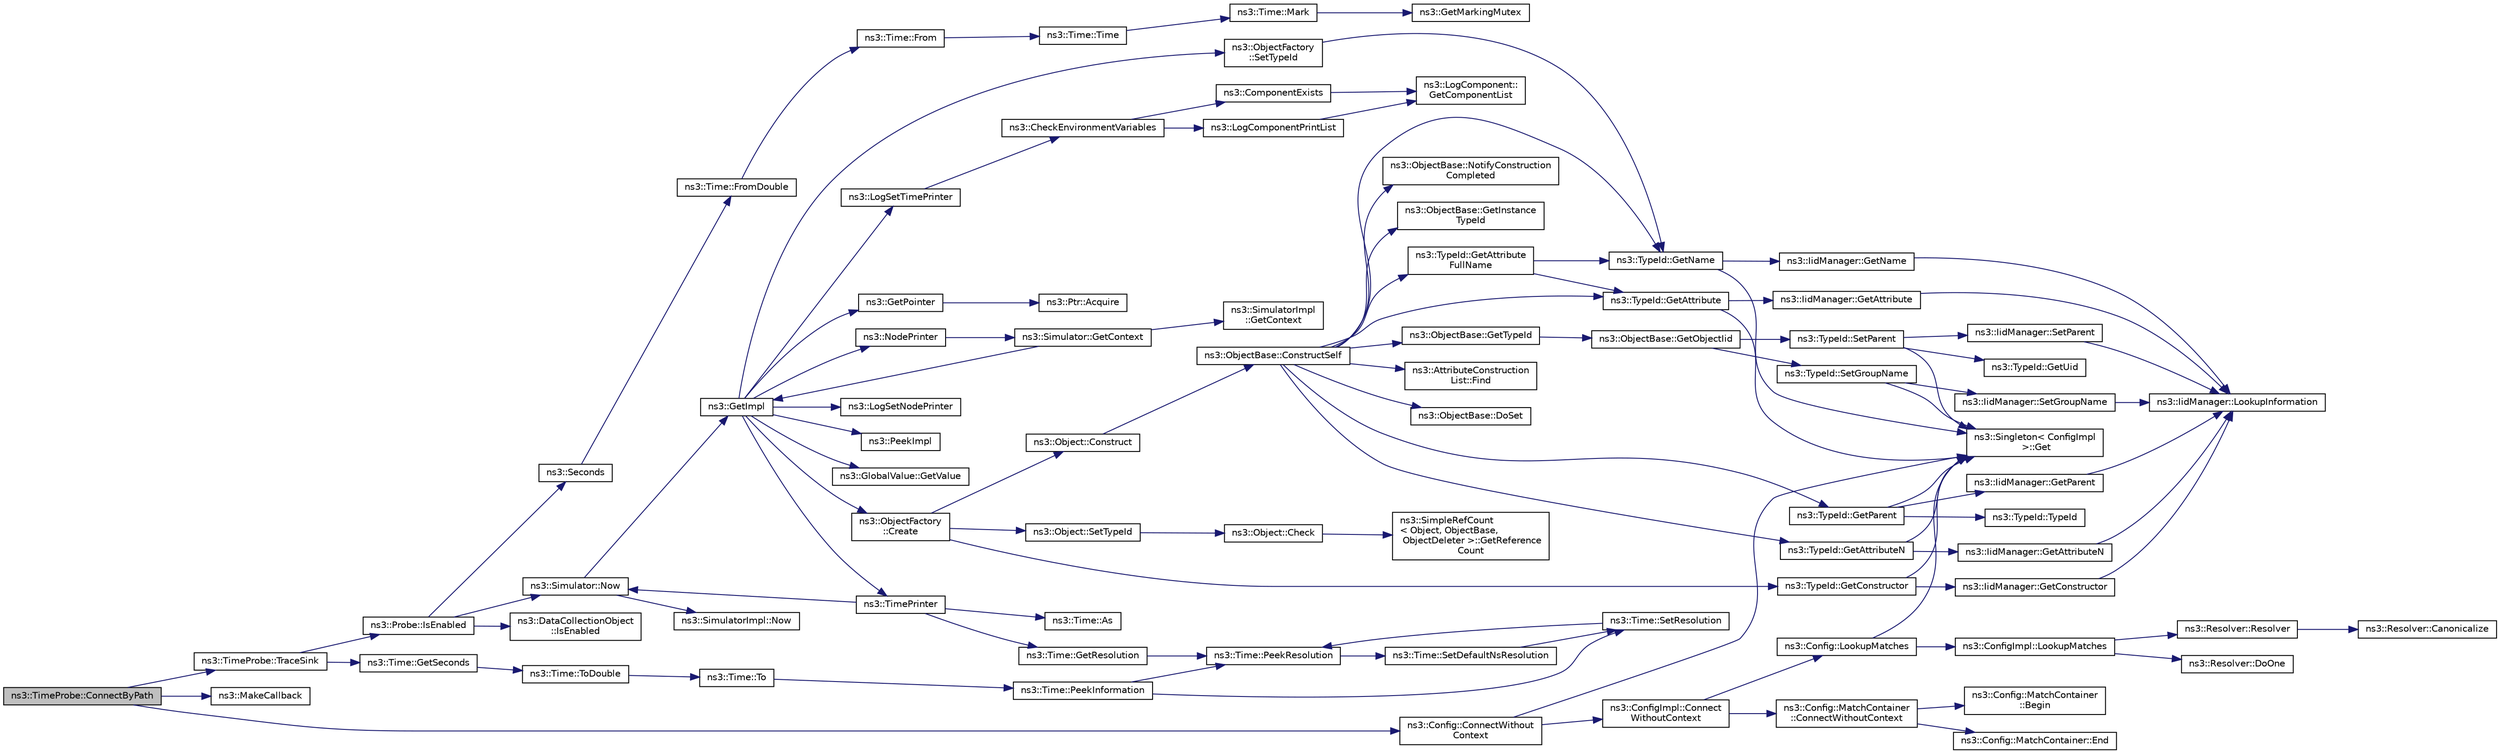 digraph "ns3::TimeProbe::ConnectByPath"
{
  edge [fontname="Helvetica",fontsize="10",labelfontname="Helvetica",labelfontsize="10"];
  node [fontname="Helvetica",fontsize="10",shape=record];
  rankdir="LR";
  Node1 [label="ns3::TimeProbe::ConnectByPath",height=0.2,width=0.4,color="black", fillcolor="grey75", style="filled", fontcolor="black"];
  Node1 -> Node2 [color="midnightblue",fontsize="10",style="solid"];
  Node2 [label="ns3::Config::ConnectWithout\lContext",height=0.2,width=0.4,color="black", fillcolor="white", style="filled",URL="$d1/d44/group__config.html#gaa2f896aa7021f95fffabc80b2ec22e08"];
  Node2 -> Node3 [color="midnightblue",fontsize="10",style="solid"];
  Node3 [label="ns3::Singleton\< ConfigImpl\l \>::Get",height=0.2,width=0.4,color="black", fillcolor="white", style="filled",URL="$d8/d77/classns3_1_1Singleton.html#a80a2cd3c25a27ea72add7a9f7a141ffa"];
  Node2 -> Node4 [color="midnightblue",fontsize="10",style="solid"];
  Node4 [label="ns3::ConfigImpl::Connect\lWithoutContext",height=0.2,width=0.4,color="black", fillcolor="white", style="filled",URL="$d1/dbd/classns3_1_1ConfigImpl.html#aa0db4dcd16fd336f39054a21634f6989"];
  Node4 -> Node5 [color="midnightblue",fontsize="10",style="solid"];
  Node5 [label="ns3::Config::LookupMatches",height=0.2,width=0.4,color="black", fillcolor="white", style="filled",URL="$d1/d44/group__config.html#ga74aeb63f8f50b4a98043351552ef7db6"];
  Node5 -> Node3 [color="midnightblue",fontsize="10",style="solid"];
  Node5 -> Node6 [color="midnightblue",fontsize="10",style="solid"];
  Node6 [label="ns3::ConfigImpl::LookupMatches",height=0.2,width=0.4,color="black", fillcolor="white", style="filled",URL="$d1/dbd/classns3_1_1ConfigImpl.html#a15729299768695aa09a7ac0ba2c3b7e9"];
  Node6 -> Node7 [color="midnightblue",fontsize="10",style="solid"];
  Node7 [label="ns3::Resolver::Resolver",height=0.2,width=0.4,color="black", fillcolor="white", style="filled",URL="$d4/dc4/classns3_1_1Resolver.html#aacc39f1f92a6a127e71210936f7f7d35"];
  Node7 -> Node8 [color="midnightblue",fontsize="10",style="solid"];
  Node8 [label="ns3::Resolver::Canonicalize",height=0.2,width=0.4,color="black", fillcolor="white", style="filled",URL="$d4/dc4/classns3_1_1Resolver.html#a17e3b2dbd56da7d36782f3926713b48f"];
  Node6 -> Node9 [color="midnightblue",fontsize="10",style="solid"];
  Node9 [label="ns3::Resolver::DoOne",height=0.2,width=0.4,color="black", fillcolor="white", style="filled",URL="$d4/dc4/classns3_1_1Resolver.html#afba9f35df8976f26b6de7be7350a49d4"];
  Node4 -> Node10 [color="midnightblue",fontsize="10",style="solid"];
  Node10 [label="ns3::Config::MatchContainer\l::ConnectWithoutContext",height=0.2,width=0.4,color="black", fillcolor="white", style="filled",URL="$d5/d7e/classns3_1_1Config_1_1MatchContainer.html#abde4278558c2fca751704264381e75da"];
  Node10 -> Node11 [color="midnightblue",fontsize="10",style="solid"];
  Node11 [label="ns3::Config::MatchContainer\l::Begin",height=0.2,width=0.4,color="black", fillcolor="white", style="filled",URL="$d5/d7e/classns3_1_1Config_1_1MatchContainer.html#a2e43e17fd626a590ec5f53e6fea4fcbd"];
  Node10 -> Node12 [color="midnightblue",fontsize="10",style="solid"];
  Node12 [label="ns3::Config::MatchContainer::End",height=0.2,width=0.4,color="black", fillcolor="white", style="filled",URL="$d5/d7e/classns3_1_1Config_1_1MatchContainer.html#a2d1d324e932a984033ffdf1a61784d9c"];
  Node1 -> Node13 [color="midnightblue",fontsize="10",style="solid"];
  Node13 [label="ns3::MakeCallback",height=0.2,width=0.4,color="black", fillcolor="white", style="filled",URL="$dd/de0/group__makecallbackmemptr.html#ga9376283685aa99d204048d6a4b7610a4"];
  Node1 -> Node14 [color="midnightblue",fontsize="10",style="solid"];
  Node14 [label="ns3::TimeProbe::TraceSink",height=0.2,width=0.4,color="black", fillcolor="white", style="filled",URL="$d1/d0e/classns3_1_1TimeProbe.html#ac9f1814c0ed93f901d67fe6a08f0a7f4",tooltip="Method to connect to an underlying ns3::TraceSource of type Time. "];
  Node14 -> Node15 [color="midnightblue",fontsize="10",style="solid"];
  Node15 [label="ns3::Time::GetSeconds",height=0.2,width=0.4,color="black", fillcolor="white", style="filled",URL="$dc/d04/classns3_1_1Time.html#a8f20d5c3b0902d7b4320982f340b57c8"];
  Node15 -> Node16 [color="midnightblue",fontsize="10",style="solid"];
  Node16 [label="ns3::Time::ToDouble",height=0.2,width=0.4,color="black", fillcolor="white", style="filled",URL="$dc/d04/classns3_1_1Time.html#a5fc320666cc3f9b379e64e9263e332b3"];
  Node16 -> Node17 [color="midnightblue",fontsize="10",style="solid"];
  Node17 [label="ns3::Time::To",height=0.2,width=0.4,color="black", fillcolor="white", style="filled",URL="$dc/d04/classns3_1_1Time.html#a04904d9cb915f816b62df3d4e65ce78c"];
  Node17 -> Node18 [color="midnightblue",fontsize="10",style="solid"];
  Node18 [label="ns3::Time::PeekInformation",height=0.2,width=0.4,color="black", fillcolor="white", style="filled",URL="$dc/d04/classns3_1_1Time.html#a0b023c55c20582aa7c1781aacf128034"];
  Node18 -> Node19 [color="midnightblue",fontsize="10",style="solid"];
  Node19 [label="ns3::Time::PeekResolution",height=0.2,width=0.4,color="black", fillcolor="white", style="filled",URL="$dc/d04/classns3_1_1Time.html#a963e53522278fcbdf1ab9f7adbd0f5d6"];
  Node19 -> Node20 [color="midnightblue",fontsize="10",style="solid"];
  Node20 [label="ns3::Time::SetDefaultNsResolution",height=0.2,width=0.4,color="black", fillcolor="white", style="filled",URL="$dc/d04/classns3_1_1Time.html#a6a872e62f71dfa817fef2c549473d980"];
  Node20 -> Node21 [color="midnightblue",fontsize="10",style="solid"];
  Node21 [label="ns3::Time::SetResolution",height=0.2,width=0.4,color="black", fillcolor="white", style="filled",URL="$dc/d04/classns3_1_1Time.html#ac89165ba7715b66017a49c718f4aef09"];
  Node21 -> Node19 [color="midnightblue",fontsize="10",style="solid"];
  Node18 -> Node21 [color="midnightblue",fontsize="10",style="solid"];
  Node14 -> Node22 [color="midnightblue",fontsize="10",style="solid"];
  Node22 [label="ns3::Probe::IsEnabled",height=0.2,width=0.4,color="black", fillcolor="white", style="filled",URL="$de/d72/classns3_1_1Probe.html#a201d605485aaa1c96b973656d6eb56eb"];
  Node22 -> Node23 [color="midnightblue",fontsize="10",style="solid"];
  Node23 [label="ns3::DataCollectionObject\l::IsEnabled",height=0.2,width=0.4,color="black", fillcolor="white", style="filled",URL="$db/d92/classns3_1_1DataCollectionObject.html#aec77bad969d0ea340761535a2c58b3c9",tooltip="Check the status of an individual object. "];
  Node22 -> Node24 [color="midnightblue",fontsize="10",style="solid"];
  Node24 [label="ns3::Simulator::Now",height=0.2,width=0.4,color="black", fillcolor="white", style="filled",URL="$d7/deb/classns3_1_1Simulator.html#ac3178fa975b419f7875e7105be122800"];
  Node24 -> Node25 [color="midnightblue",fontsize="10",style="solid"];
  Node25 [label="ns3::GetImpl",height=0.2,width=0.4,color="black", fillcolor="white", style="filled",URL="$d4/d8b/group__simulator.html#ga42eb4eddad41528d4d99794a3dae3fd0",tooltip="Get the SimulatorImpl singleton. "];
  Node25 -> Node26 [color="midnightblue",fontsize="10",style="solid"];
  Node26 [label="ns3::PeekImpl",height=0.2,width=0.4,color="black", fillcolor="white", style="filled",URL="$d4/d8b/group__simulator.html#ga233c5c38de117e4e4a5a9cd168694792",tooltip="Get the static SimulatorImpl instance. "];
  Node25 -> Node27 [color="midnightblue",fontsize="10",style="solid"];
  Node27 [label="ns3::GlobalValue::GetValue",height=0.2,width=0.4,color="black", fillcolor="white", style="filled",URL="$dc/d02/classns3_1_1GlobalValue.html#aa33773cb952ba3c285a03ae2c4769b84"];
  Node25 -> Node28 [color="midnightblue",fontsize="10",style="solid"];
  Node28 [label="ns3::ObjectFactory\l::SetTypeId",height=0.2,width=0.4,color="black", fillcolor="white", style="filled",URL="$d5/d0d/classns3_1_1ObjectFactory.html#a77dcd099064038a1eb7a6b8251229ec3"];
  Node28 -> Node29 [color="midnightblue",fontsize="10",style="solid"];
  Node29 [label="ns3::TypeId::GetName",height=0.2,width=0.4,color="black", fillcolor="white", style="filled",URL="$d6/d11/classns3_1_1TypeId.html#aa3c41c79ae428b3cb396a9c6bb3ef314"];
  Node29 -> Node3 [color="midnightblue",fontsize="10",style="solid"];
  Node29 -> Node30 [color="midnightblue",fontsize="10",style="solid"];
  Node30 [label="ns3::IidManager::GetName",height=0.2,width=0.4,color="black", fillcolor="white", style="filled",URL="$d4/d1c/classns3_1_1IidManager.html#a5d68d0f0f44594dcdec239dbdb5bf53c"];
  Node30 -> Node31 [color="midnightblue",fontsize="10",style="solid"];
  Node31 [label="ns3::IidManager::LookupInformation",height=0.2,width=0.4,color="black", fillcolor="white", style="filled",URL="$d4/d1c/classns3_1_1IidManager.html#a6b1f4ba2815dba27a377e8a8db2384cf"];
  Node25 -> Node32 [color="midnightblue",fontsize="10",style="solid"];
  Node32 [label="ns3::GetPointer",height=0.2,width=0.4,color="black", fillcolor="white", style="filled",URL="$d7/d2e/namespacens3.html#ab4e173cdfd43d17c1a40d5348510a670"];
  Node32 -> Node33 [color="midnightblue",fontsize="10",style="solid"];
  Node33 [label="ns3::Ptr::Acquire",height=0.2,width=0.4,color="black", fillcolor="white", style="filled",URL="$dc/d90/classns3_1_1Ptr.html#a9579b15e8c42dcdff5869d9d987562fb"];
  Node25 -> Node34 [color="midnightblue",fontsize="10",style="solid"];
  Node34 [label="ns3::ObjectFactory\l::Create",height=0.2,width=0.4,color="black", fillcolor="white", style="filled",URL="$d5/d0d/classns3_1_1ObjectFactory.html#a18152e93f0a6fe184ed7300cb31e9896"];
  Node34 -> Node35 [color="midnightblue",fontsize="10",style="solid"];
  Node35 [label="ns3::TypeId::GetConstructor",height=0.2,width=0.4,color="black", fillcolor="white", style="filled",URL="$d6/d11/classns3_1_1TypeId.html#ad9b0bc71ee7593a1ff23ff8d53938e95"];
  Node35 -> Node3 [color="midnightblue",fontsize="10",style="solid"];
  Node35 -> Node36 [color="midnightblue",fontsize="10",style="solid"];
  Node36 [label="ns3::IidManager::GetConstructor",height=0.2,width=0.4,color="black", fillcolor="white", style="filled",URL="$d4/d1c/classns3_1_1IidManager.html#ab10b30abe7efc5456b7930aab8638280"];
  Node36 -> Node31 [color="midnightblue",fontsize="10",style="solid"];
  Node34 -> Node37 [color="midnightblue",fontsize="10",style="solid"];
  Node37 [label="ns3::Object::SetTypeId",height=0.2,width=0.4,color="black", fillcolor="white", style="filled",URL="$d9/d77/classns3_1_1Object.html#a19b1ebd8ec8fe404845e665880a6c5ad"];
  Node37 -> Node38 [color="midnightblue",fontsize="10",style="solid"];
  Node38 [label="ns3::Object::Check",height=0.2,width=0.4,color="black", fillcolor="white", style="filled",URL="$d9/d77/classns3_1_1Object.html#a7e7f89fb0a81d0189cbcacee64b67e4e"];
  Node38 -> Node39 [color="midnightblue",fontsize="10",style="solid"];
  Node39 [label="ns3::SimpleRefCount\l\< Object, ObjectBase,\l ObjectDeleter \>::GetReference\lCount",height=0.2,width=0.4,color="black", fillcolor="white", style="filled",URL="$da/da1/classns3_1_1SimpleRefCount.html#a05378396c93bcc7d6bf78a9ee9ae9cca"];
  Node34 -> Node40 [color="midnightblue",fontsize="10",style="solid"];
  Node40 [label="ns3::Object::Construct",height=0.2,width=0.4,color="black", fillcolor="white", style="filled",URL="$d9/d77/classns3_1_1Object.html#a636e8411dc5228771f45c9b805d348fa"];
  Node40 -> Node41 [color="midnightblue",fontsize="10",style="solid"];
  Node41 [label="ns3::ObjectBase::ConstructSelf",height=0.2,width=0.4,color="black", fillcolor="white", style="filled",URL="$d2/dac/classns3_1_1ObjectBase.html#a5cda18dec6d0744cb652a3ed60056958"];
  Node41 -> Node42 [color="midnightblue",fontsize="10",style="solid"];
  Node42 [label="ns3::ObjectBase::GetInstance\lTypeId",height=0.2,width=0.4,color="black", fillcolor="white", style="filled",URL="$d2/dac/classns3_1_1ObjectBase.html#abe5b43a6f5b99a92a4c3122db31f06fb"];
  Node41 -> Node29 [color="midnightblue",fontsize="10",style="solid"];
  Node41 -> Node43 [color="midnightblue",fontsize="10",style="solid"];
  Node43 [label="ns3::TypeId::GetAttributeN",height=0.2,width=0.4,color="black", fillcolor="white", style="filled",URL="$d6/d11/classns3_1_1TypeId.html#a679c4713f613126a51eb400b345302cb"];
  Node43 -> Node3 [color="midnightblue",fontsize="10",style="solid"];
  Node43 -> Node44 [color="midnightblue",fontsize="10",style="solid"];
  Node44 [label="ns3::IidManager::GetAttributeN",height=0.2,width=0.4,color="black", fillcolor="white", style="filled",URL="$d4/d1c/classns3_1_1IidManager.html#aecf79ed6edb63647774dbfe90cc4f1e2"];
  Node44 -> Node31 [color="midnightblue",fontsize="10",style="solid"];
  Node41 -> Node45 [color="midnightblue",fontsize="10",style="solid"];
  Node45 [label="ns3::TypeId::GetAttribute",height=0.2,width=0.4,color="black", fillcolor="white", style="filled",URL="$d6/d11/classns3_1_1TypeId.html#aa1b746e64e606f94cbedda7cf89788c2"];
  Node45 -> Node3 [color="midnightblue",fontsize="10",style="solid"];
  Node45 -> Node46 [color="midnightblue",fontsize="10",style="solid"];
  Node46 [label="ns3::IidManager::GetAttribute",height=0.2,width=0.4,color="black", fillcolor="white", style="filled",URL="$d4/d1c/classns3_1_1IidManager.html#ae511907e47b48166763e60c583a5a940"];
  Node46 -> Node31 [color="midnightblue",fontsize="10",style="solid"];
  Node41 -> Node47 [color="midnightblue",fontsize="10",style="solid"];
  Node47 [label="ns3::AttributeConstruction\lList::Find",height=0.2,width=0.4,color="black", fillcolor="white", style="filled",URL="$d3/df3/classns3_1_1AttributeConstructionList.html#a22de5cf3e1bcd9dc6c7748fc911811b4"];
  Node41 -> Node48 [color="midnightblue",fontsize="10",style="solid"];
  Node48 [label="ns3::ObjectBase::DoSet",height=0.2,width=0.4,color="black", fillcolor="white", style="filled",URL="$d2/dac/classns3_1_1ObjectBase.html#afe5f2f7b2fabc99aa33f9bb434e3b695"];
  Node41 -> Node49 [color="midnightblue",fontsize="10",style="solid"];
  Node49 [label="ns3::TypeId::GetAttribute\lFullName",height=0.2,width=0.4,color="black", fillcolor="white", style="filled",URL="$d6/d11/classns3_1_1TypeId.html#a1da5483f43630ea65952099fc39944a2"];
  Node49 -> Node45 [color="midnightblue",fontsize="10",style="solid"];
  Node49 -> Node29 [color="midnightblue",fontsize="10",style="solid"];
  Node41 -> Node50 [color="midnightblue",fontsize="10",style="solid"];
  Node50 [label="ns3::TypeId::GetParent",height=0.2,width=0.4,color="black", fillcolor="white", style="filled",URL="$d6/d11/classns3_1_1TypeId.html#ac51f28398d2ef1f9a7790047c43dd22c"];
  Node50 -> Node3 [color="midnightblue",fontsize="10",style="solid"];
  Node50 -> Node51 [color="midnightblue",fontsize="10",style="solid"];
  Node51 [label="ns3::IidManager::GetParent",height=0.2,width=0.4,color="black", fillcolor="white", style="filled",URL="$d4/d1c/classns3_1_1IidManager.html#a504f9d76281bd6149556b1d15e80231d"];
  Node51 -> Node31 [color="midnightblue",fontsize="10",style="solid"];
  Node50 -> Node52 [color="midnightblue",fontsize="10",style="solid"];
  Node52 [label="ns3::TypeId::TypeId",height=0.2,width=0.4,color="black", fillcolor="white", style="filled",URL="$d6/d11/classns3_1_1TypeId.html#ab76e26690f1af4f1cffa6a72245e8928"];
  Node41 -> Node53 [color="midnightblue",fontsize="10",style="solid"];
  Node53 [label="ns3::ObjectBase::GetTypeId",height=0.2,width=0.4,color="black", fillcolor="white", style="filled",URL="$d2/dac/classns3_1_1ObjectBase.html#a2b870298ebceaaeffc9d65e15c022eac"];
  Node53 -> Node54 [color="midnightblue",fontsize="10",style="solid"];
  Node54 [label="ns3::ObjectBase::GetObjectIid",height=0.2,width=0.4,color="black", fillcolor="white", style="filled",URL="$d2/dac/classns3_1_1ObjectBase.html#a4fcfd18844c60f163c5dce52456d111b"];
  Node54 -> Node55 [color="midnightblue",fontsize="10",style="solid"];
  Node55 [label="ns3::TypeId::SetParent",height=0.2,width=0.4,color="black", fillcolor="white", style="filled",URL="$d6/d11/classns3_1_1TypeId.html#abaaca67ab7d2471067e7c275df0f7309"];
  Node55 -> Node56 [color="midnightblue",fontsize="10",style="solid"];
  Node56 [label="ns3::TypeId::GetUid",height=0.2,width=0.4,color="black", fillcolor="white", style="filled",URL="$d6/d11/classns3_1_1TypeId.html#acd3e41de6340d06299f4fd63e2ed8da0"];
  Node55 -> Node3 [color="midnightblue",fontsize="10",style="solid"];
  Node55 -> Node57 [color="midnightblue",fontsize="10",style="solid"];
  Node57 [label="ns3::IidManager::SetParent",height=0.2,width=0.4,color="black", fillcolor="white", style="filled",URL="$d4/d1c/classns3_1_1IidManager.html#a4042931260554c907699367b6811426f"];
  Node57 -> Node31 [color="midnightblue",fontsize="10",style="solid"];
  Node54 -> Node58 [color="midnightblue",fontsize="10",style="solid"];
  Node58 [label="ns3::TypeId::SetGroupName",height=0.2,width=0.4,color="black", fillcolor="white", style="filled",URL="$d6/d11/classns3_1_1TypeId.html#a87ab97caba5bbbd080b4490576f8bb40"];
  Node58 -> Node3 [color="midnightblue",fontsize="10",style="solid"];
  Node58 -> Node59 [color="midnightblue",fontsize="10",style="solid"];
  Node59 [label="ns3::IidManager::SetGroupName",height=0.2,width=0.4,color="black", fillcolor="white", style="filled",URL="$d4/d1c/classns3_1_1IidManager.html#a3bc08ad1c8a26224153caacd2def37de"];
  Node59 -> Node31 [color="midnightblue",fontsize="10",style="solid"];
  Node41 -> Node60 [color="midnightblue",fontsize="10",style="solid"];
  Node60 [label="ns3::ObjectBase::NotifyConstruction\lCompleted",height=0.2,width=0.4,color="black", fillcolor="white", style="filled",URL="$d2/dac/classns3_1_1ObjectBase.html#aa349348317dbdb62a7ee1df89db1eb8b"];
  Node25 -> Node61 [color="midnightblue",fontsize="10",style="solid"];
  Node61 [label="ns3::LogSetTimePrinter",height=0.2,width=0.4,color="black", fillcolor="white", style="filled",URL="$d7/d2e/namespacens3.html#acf6a1749b3febc5a6a5b2b8620138d80"];
  Node61 -> Node62 [color="midnightblue",fontsize="10",style="solid"];
  Node62 [label="ns3::CheckEnvironmentVariables",height=0.2,width=0.4,color="black", fillcolor="white", style="filled",URL="$d8/dff/group__logging.html#gacdc0bdeb2d8a90089d4fb09c4b8569ff"];
  Node62 -> Node63 [color="midnightblue",fontsize="10",style="solid"];
  Node63 [label="ns3::ComponentExists",height=0.2,width=0.4,color="black", fillcolor="white", style="filled",URL="$d8/dff/group__logging.html#gaadcc698770aae684c54dbd1ef4e4b37a"];
  Node63 -> Node64 [color="midnightblue",fontsize="10",style="solid"];
  Node64 [label="ns3::LogComponent::\lGetComponentList",height=0.2,width=0.4,color="black", fillcolor="white", style="filled",URL="$d9/d3f/classns3_1_1LogComponent.html#a63eb2c0fd93c30f9081443c2fd4bffe9"];
  Node62 -> Node65 [color="midnightblue",fontsize="10",style="solid"];
  Node65 [label="ns3::LogComponentPrintList",height=0.2,width=0.4,color="black", fillcolor="white", style="filled",URL="$d7/d2e/namespacens3.html#a5252703c3f8260fd6dc609f1b276e57c"];
  Node65 -> Node64 [color="midnightblue",fontsize="10",style="solid"];
  Node25 -> Node66 [color="midnightblue",fontsize="10",style="solid"];
  Node66 [label="ns3::TimePrinter",height=0.2,width=0.4,color="black", fillcolor="white", style="filled",URL="$d8/dff/group__logging.html#gaaad3642e8247a056cd83001d805b0812"];
  Node66 -> Node67 [color="midnightblue",fontsize="10",style="solid"];
  Node67 [label="ns3::Time::GetResolution",height=0.2,width=0.4,color="black", fillcolor="white", style="filled",URL="$dc/d04/classns3_1_1Time.html#a1444f0f08b5e19f031157609e32fcf98"];
  Node67 -> Node19 [color="midnightblue",fontsize="10",style="solid"];
  Node66 -> Node24 [color="midnightblue",fontsize="10",style="solid"];
  Node66 -> Node68 [color="midnightblue",fontsize="10",style="solid"];
  Node68 [label="ns3::Time::As",height=0.2,width=0.4,color="black", fillcolor="white", style="filled",URL="$dc/d04/classns3_1_1Time.html#a0bb1110638ce9938248bd07865a328ab"];
  Node25 -> Node69 [color="midnightblue",fontsize="10",style="solid"];
  Node69 [label="ns3::LogSetNodePrinter",height=0.2,width=0.4,color="black", fillcolor="white", style="filled",URL="$d7/d2e/namespacens3.html#aa6e659ca357c8309352fa0f146793810"];
  Node25 -> Node70 [color="midnightblue",fontsize="10",style="solid"];
  Node70 [label="ns3::NodePrinter",height=0.2,width=0.4,color="black", fillcolor="white", style="filled",URL="$d8/dff/group__logging.html#gaaffbf70ff3766cd62b8bbd9b140d2a1b"];
  Node70 -> Node71 [color="midnightblue",fontsize="10",style="solid"];
  Node71 [label="ns3::Simulator::GetContext",height=0.2,width=0.4,color="black", fillcolor="white", style="filled",URL="$d7/deb/classns3_1_1Simulator.html#a8514b74ee2c42916b351b33c4a963bb0"];
  Node71 -> Node25 [color="midnightblue",fontsize="10",style="solid"];
  Node71 -> Node72 [color="midnightblue",fontsize="10",style="solid"];
  Node72 [label="ns3::SimulatorImpl\l::GetContext",height=0.2,width=0.4,color="black", fillcolor="white", style="filled",URL="$d2/d19/classns3_1_1SimulatorImpl.html#a8b66270c97766c0adb997e2535648557"];
  Node24 -> Node73 [color="midnightblue",fontsize="10",style="solid"];
  Node73 [label="ns3::SimulatorImpl::Now",height=0.2,width=0.4,color="black", fillcolor="white", style="filled",URL="$d2/d19/classns3_1_1SimulatorImpl.html#aa516c50060846adc6fd316e83ef0797c"];
  Node22 -> Node74 [color="midnightblue",fontsize="10",style="solid"];
  Node74 [label="ns3::Seconds",height=0.2,width=0.4,color="black", fillcolor="white", style="filled",URL="$d1/dec/group__timecivil.html#ga33c34b816f8ff6628e33d5c8e9713b9e"];
  Node74 -> Node75 [color="midnightblue",fontsize="10",style="solid"];
  Node75 [label="ns3::Time::FromDouble",height=0.2,width=0.4,color="black", fillcolor="white", style="filled",URL="$dc/d04/classns3_1_1Time.html#a60e845f4a74e62495b86356afe604cb4"];
  Node75 -> Node76 [color="midnightblue",fontsize="10",style="solid"];
  Node76 [label="ns3::Time::From",height=0.2,width=0.4,color="black", fillcolor="white", style="filled",URL="$dc/d04/classns3_1_1Time.html#a34e4acc13d0e08cc8cb9cd3b838b9baf"];
  Node76 -> Node77 [color="midnightblue",fontsize="10",style="solid"];
  Node77 [label="ns3::Time::Time",height=0.2,width=0.4,color="black", fillcolor="white", style="filled",URL="$dc/d04/classns3_1_1Time.html#a8a39dc1b8cbbd7fe6d940e492d1b925e"];
  Node77 -> Node78 [color="midnightblue",fontsize="10",style="solid"];
  Node78 [label="ns3::Time::Mark",height=0.2,width=0.4,color="black", fillcolor="white", style="filled",URL="$dc/d04/classns3_1_1Time.html#aa7eef2a1119c1c4855d99f1e83d44c54"];
  Node78 -> Node79 [color="midnightblue",fontsize="10",style="solid"];
  Node79 [label="ns3::GetMarkingMutex",height=0.2,width=0.4,color="black", fillcolor="white", style="filled",URL="$d7/d2e/namespacens3.html#ac4356aa982bd2ddb0f7ebbf94539919d"];
}

